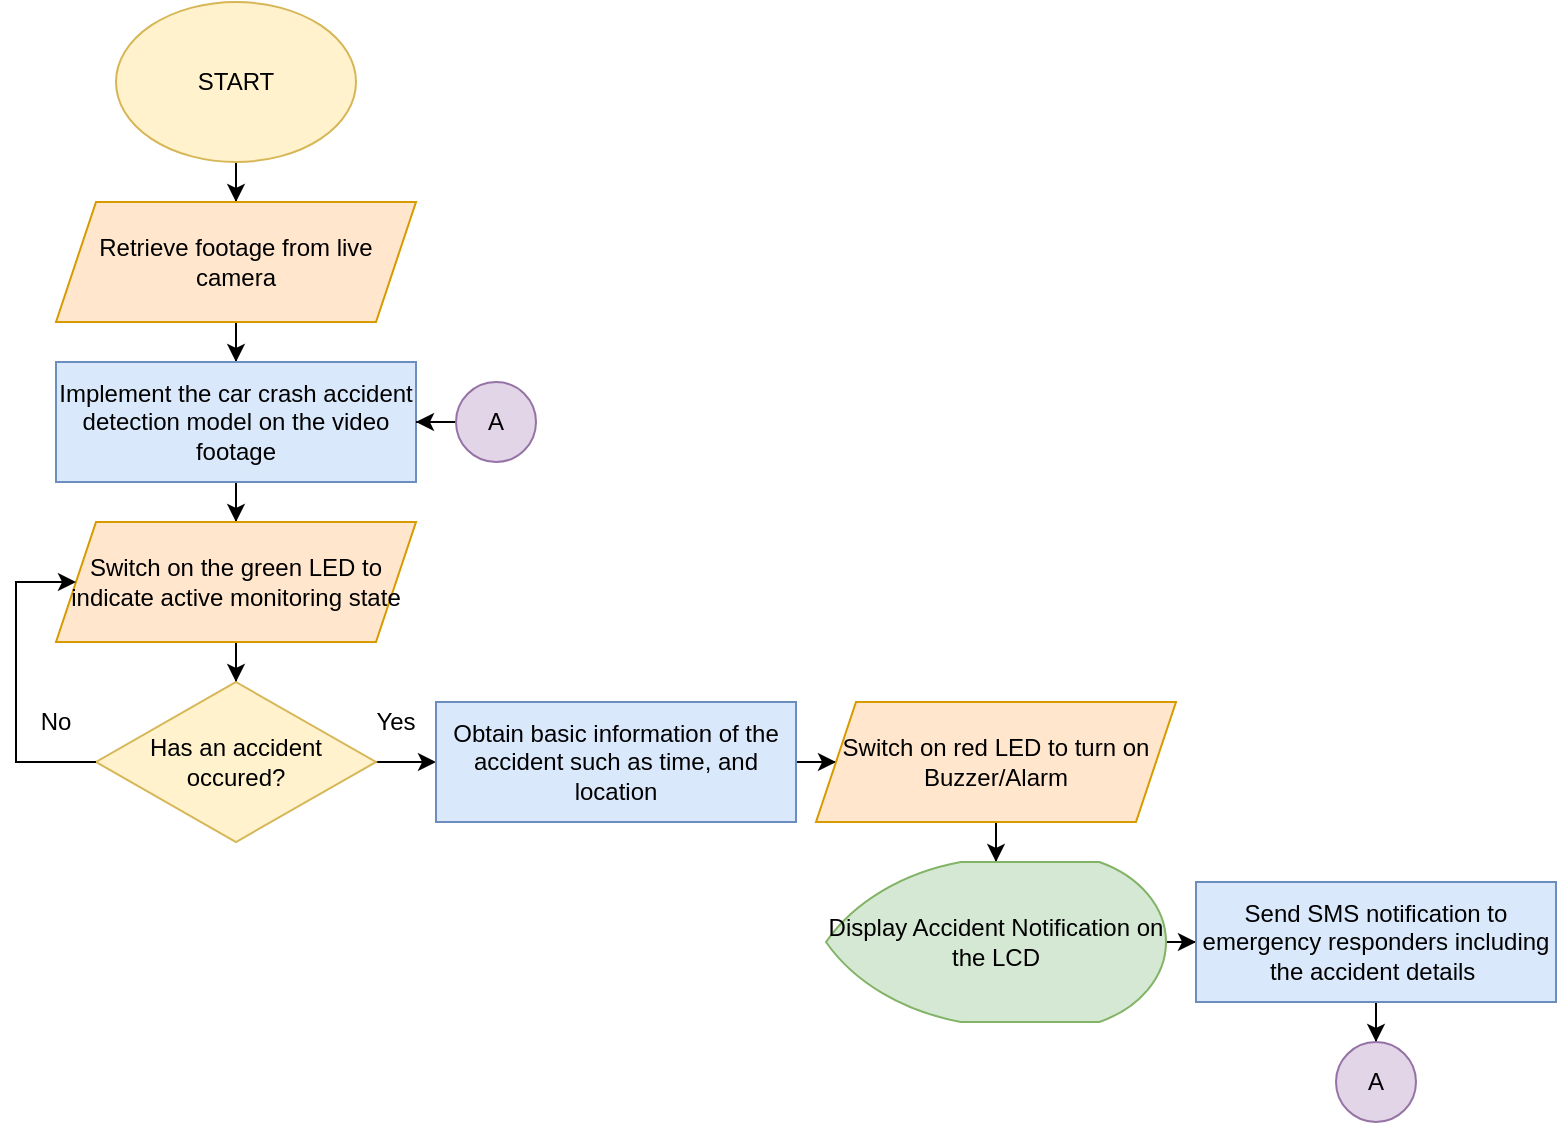 <mxfile version="13.7.9" type="device"><diagram id="n0xoaGKSBa-2ghkYQ6iz" name="Page-1"><mxGraphModel dx="1205" dy="687" grid="1" gridSize="10" guides="1" tooltips="1" connect="1" arrows="1" fold="1" page="1" pageScale="1" pageWidth="1700" pageHeight="1100" math="0" shadow="0"><root><mxCell id="0"/><mxCell id="1" parent="0"/><mxCell id="X6AwQF3P1JKP2_nDlPc4-5" value="" style="edgeStyle=orthogonalEdgeStyle;rounded=0;orthogonalLoop=1;jettySize=auto;html=1;" edge="1" parent="1" source="X6AwQF3P1JKP2_nDlPc4-3" target="X6AwQF3P1JKP2_nDlPc4-4"><mxGeometry relative="1" as="geometry"/></mxCell><mxCell id="X6AwQF3P1JKP2_nDlPc4-3" value="START" style="ellipse;whiteSpace=wrap;html=1;fillColor=#fff2cc;strokeColor=#d6b656;" vertex="1" parent="1"><mxGeometry x="890" y="70" width="120" height="80" as="geometry"/></mxCell><mxCell id="X6AwQF3P1JKP2_nDlPc4-7" value="" style="edgeStyle=orthogonalEdgeStyle;rounded=0;orthogonalLoop=1;jettySize=auto;html=1;" edge="1" parent="1" source="X6AwQF3P1JKP2_nDlPc4-4" target="X6AwQF3P1JKP2_nDlPc4-6"><mxGeometry relative="1" as="geometry"/></mxCell><mxCell id="X6AwQF3P1JKP2_nDlPc4-4" value="Retrieve footage from live camera" style="shape=parallelogram;perimeter=parallelogramPerimeter;whiteSpace=wrap;html=1;fixedSize=1;fillColor=#ffe6cc;strokeColor=#d79b00;" vertex="1" parent="1"><mxGeometry x="860" y="170" width="180" height="60" as="geometry"/></mxCell><mxCell id="X6AwQF3P1JKP2_nDlPc4-9" value="" style="edgeStyle=orthogonalEdgeStyle;rounded=0;orthogonalLoop=1;jettySize=auto;html=1;entryX=0.5;entryY=0;entryDx=0;entryDy=0;" edge="1" parent="1" source="X6AwQF3P1JKP2_nDlPc4-6" target="X6AwQF3P1JKP2_nDlPc4-10"><mxGeometry relative="1" as="geometry"><mxPoint x="950" y="400" as="targetPoint"/></mxGeometry></mxCell><mxCell id="X6AwQF3P1JKP2_nDlPc4-6" value="Implement the car crash accident detection model on the video footage" style="whiteSpace=wrap;html=1;fillColor=#dae8fc;strokeColor=#6c8ebf;" vertex="1" parent="1"><mxGeometry x="860" y="250" width="180" height="60" as="geometry"/></mxCell><mxCell id="X6AwQF3P1JKP2_nDlPc4-12" value="" style="edgeStyle=orthogonalEdgeStyle;rounded=0;orthogonalLoop=1;jettySize=auto;html=1;" edge="1" parent="1" source="X6AwQF3P1JKP2_nDlPc4-10" target="X6AwQF3P1JKP2_nDlPc4-11"><mxGeometry relative="1" as="geometry"/></mxCell><mxCell id="X6AwQF3P1JKP2_nDlPc4-10" value="Switch on the green LED to indicate active monitoring state" style="shape=parallelogram;perimeter=parallelogramPerimeter;whiteSpace=wrap;html=1;fixedSize=1;fillColor=#ffe6cc;strokeColor=#d79b00;" vertex="1" parent="1"><mxGeometry x="860" y="330" width="180" height="60" as="geometry"/></mxCell><mxCell id="X6AwQF3P1JKP2_nDlPc4-14" value="" style="edgeStyle=orthogonalEdgeStyle;rounded=0;orthogonalLoop=1;jettySize=auto;html=1;entryX=0;entryY=0.5;entryDx=0;entryDy=0;" edge="1" parent="1" source="X6AwQF3P1JKP2_nDlPc4-11" target="X6AwQF3P1JKP2_nDlPc4-13"><mxGeometry relative="1" as="geometry"><mxPoint x="1040" y="450.059" as="targetPoint"/></mxGeometry></mxCell><mxCell id="X6AwQF3P1JKP2_nDlPc4-11" value="Has an accident occured?" style="rhombus;whiteSpace=wrap;html=1;fillColor=#fff2cc;strokeColor=#d6b656;" vertex="1" parent="1"><mxGeometry x="880" y="410" width="140" height="80" as="geometry"/></mxCell><mxCell id="X6AwQF3P1JKP2_nDlPc4-16" value="" style="edgeStyle=orthogonalEdgeStyle;rounded=0;orthogonalLoop=1;jettySize=auto;html=1;" edge="1" parent="1" source="X6AwQF3P1JKP2_nDlPc4-13" target="X6AwQF3P1JKP2_nDlPc4-15"><mxGeometry relative="1" as="geometry"/></mxCell><mxCell id="X6AwQF3P1JKP2_nDlPc4-13" value="Obtain basic information of the accident such as time, and location" style="whiteSpace=wrap;html=1;fillColor=#dae8fc;strokeColor=#6c8ebf;" vertex="1" parent="1"><mxGeometry x="1050" y="420" width="180" height="60" as="geometry"/></mxCell><mxCell id="X6AwQF3P1JKP2_nDlPc4-18" value="" style="edgeStyle=orthogonalEdgeStyle;rounded=0;orthogonalLoop=1;jettySize=auto;html=1;" edge="1" parent="1" source="X6AwQF3P1JKP2_nDlPc4-15" target="X6AwQF3P1JKP2_nDlPc4-17"><mxGeometry relative="1" as="geometry"/></mxCell><mxCell id="X6AwQF3P1JKP2_nDlPc4-15" value="Switch on red LED to turn on Buzzer/Alarm" style="shape=parallelogram;perimeter=parallelogramPerimeter;whiteSpace=wrap;html=1;fixedSize=1;fillColor=#ffe6cc;strokeColor=#d79b00;" vertex="1" parent="1"><mxGeometry x="1240" y="420" width="180" height="60" as="geometry"/></mxCell><mxCell id="X6AwQF3P1JKP2_nDlPc4-20" value="" style="edgeStyle=orthogonalEdgeStyle;rounded=0;orthogonalLoop=1;jettySize=auto;html=1;" edge="1" parent="1" source="X6AwQF3P1JKP2_nDlPc4-17" target="X6AwQF3P1JKP2_nDlPc4-19"><mxGeometry relative="1" as="geometry"/></mxCell><mxCell id="X6AwQF3P1JKP2_nDlPc4-17" value="Display Accident Notification on the LCD" style="strokeWidth=1;html=1;shape=mxgraph.flowchart.display;whiteSpace=wrap;fillColor=#d5e8d4;strokeColor=#82b366;" vertex="1" parent="1"><mxGeometry x="1245" y="500" width="170" height="80" as="geometry"/></mxCell><mxCell id="X6AwQF3P1JKP2_nDlPc4-22" value="" style="edgeStyle=orthogonalEdgeStyle;rounded=0;orthogonalLoop=1;jettySize=auto;html=1;" edge="1" parent="1" source="X6AwQF3P1JKP2_nDlPc4-19" target="X6AwQF3P1JKP2_nDlPc4-21"><mxGeometry relative="1" as="geometry"/></mxCell><mxCell id="X6AwQF3P1JKP2_nDlPc4-19" value="Send SMS notification to emergency responders including the accident details&amp;nbsp;" style="whiteSpace=wrap;html=1;strokeWidth=1;fillColor=#dae8fc;strokeColor=#6c8ebf;" vertex="1" parent="1"><mxGeometry x="1430" y="510" width="180" height="60" as="geometry"/></mxCell><mxCell id="X6AwQF3P1JKP2_nDlPc4-21" value="A" style="ellipse;whiteSpace=wrap;html=1;aspect=fixed;strokeWidth=1;fillColor=#e1d5e7;strokeColor=#9673a6;" vertex="1" parent="1"><mxGeometry x="1500" y="590" width="40" height="40" as="geometry"/></mxCell><mxCell id="X6AwQF3P1JKP2_nDlPc4-24" value="" style="edgeStyle=orthogonalEdgeStyle;rounded=0;orthogonalLoop=1;jettySize=auto;html=1;" edge="1" parent="1" source="X6AwQF3P1JKP2_nDlPc4-23" target="X6AwQF3P1JKP2_nDlPc4-6"><mxGeometry relative="1" as="geometry"/></mxCell><mxCell id="X6AwQF3P1JKP2_nDlPc4-23" value="A" style="ellipse;whiteSpace=wrap;html=1;aspect=fixed;strokeWidth=1;fillColor=#e1d5e7;strokeColor=#9673a6;" vertex="1" parent="1"><mxGeometry x="1060" y="260" width="40" height="40" as="geometry"/></mxCell><mxCell id="X6AwQF3P1JKP2_nDlPc4-25" value="" style="endArrow=classic;html=1;entryX=0;entryY=0.5;entryDx=0;entryDy=0;exitX=0;exitY=0.5;exitDx=0;exitDy=0;rounded=0;" edge="1" parent="1" source="X6AwQF3P1JKP2_nDlPc4-11" target="X6AwQF3P1JKP2_nDlPc4-10"><mxGeometry width="50" height="50" relative="1" as="geometry"><mxPoint x="760" y="460" as="sourcePoint"/><mxPoint x="810" y="410" as="targetPoint"/><Array as="points"><mxPoint x="840" y="450"/><mxPoint x="840" y="360"/></Array></mxGeometry></mxCell><mxCell id="X6AwQF3P1JKP2_nDlPc4-26" value="Yes" style="text;html=1;strokeColor=none;fillColor=none;align=center;verticalAlign=middle;whiteSpace=wrap;rounded=0;" vertex="1" parent="1"><mxGeometry x="1010" y="420" width="40" height="20" as="geometry"/></mxCell><mxCell id="X6AwQF3P1JKP2_nDlPc4-27" value="No" style="text;html=1;strokeColor=none;fillColor=none;align=center;verticalAlign=middle;whiteSpace=wrap;rounded=0;" vertex="1" parent="1"><mxGeometry x="840" y="420" width="40" height="20" as="geometry"/></mxCell></root></mxGraphModel></diagram></mxfile>